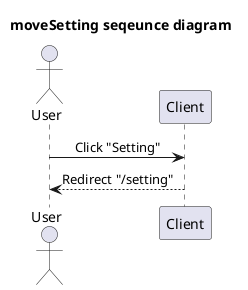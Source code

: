 @startuml moveSetting
'http://localhost:3000/userHome

title moveSetting seqeunce diagram

skinparam SequenceMessageAlignment center

participant Client order 20
actor User order 10

User -> Client: Click "Setting"
User <-- Client: Redirect "/setting"

@enduml